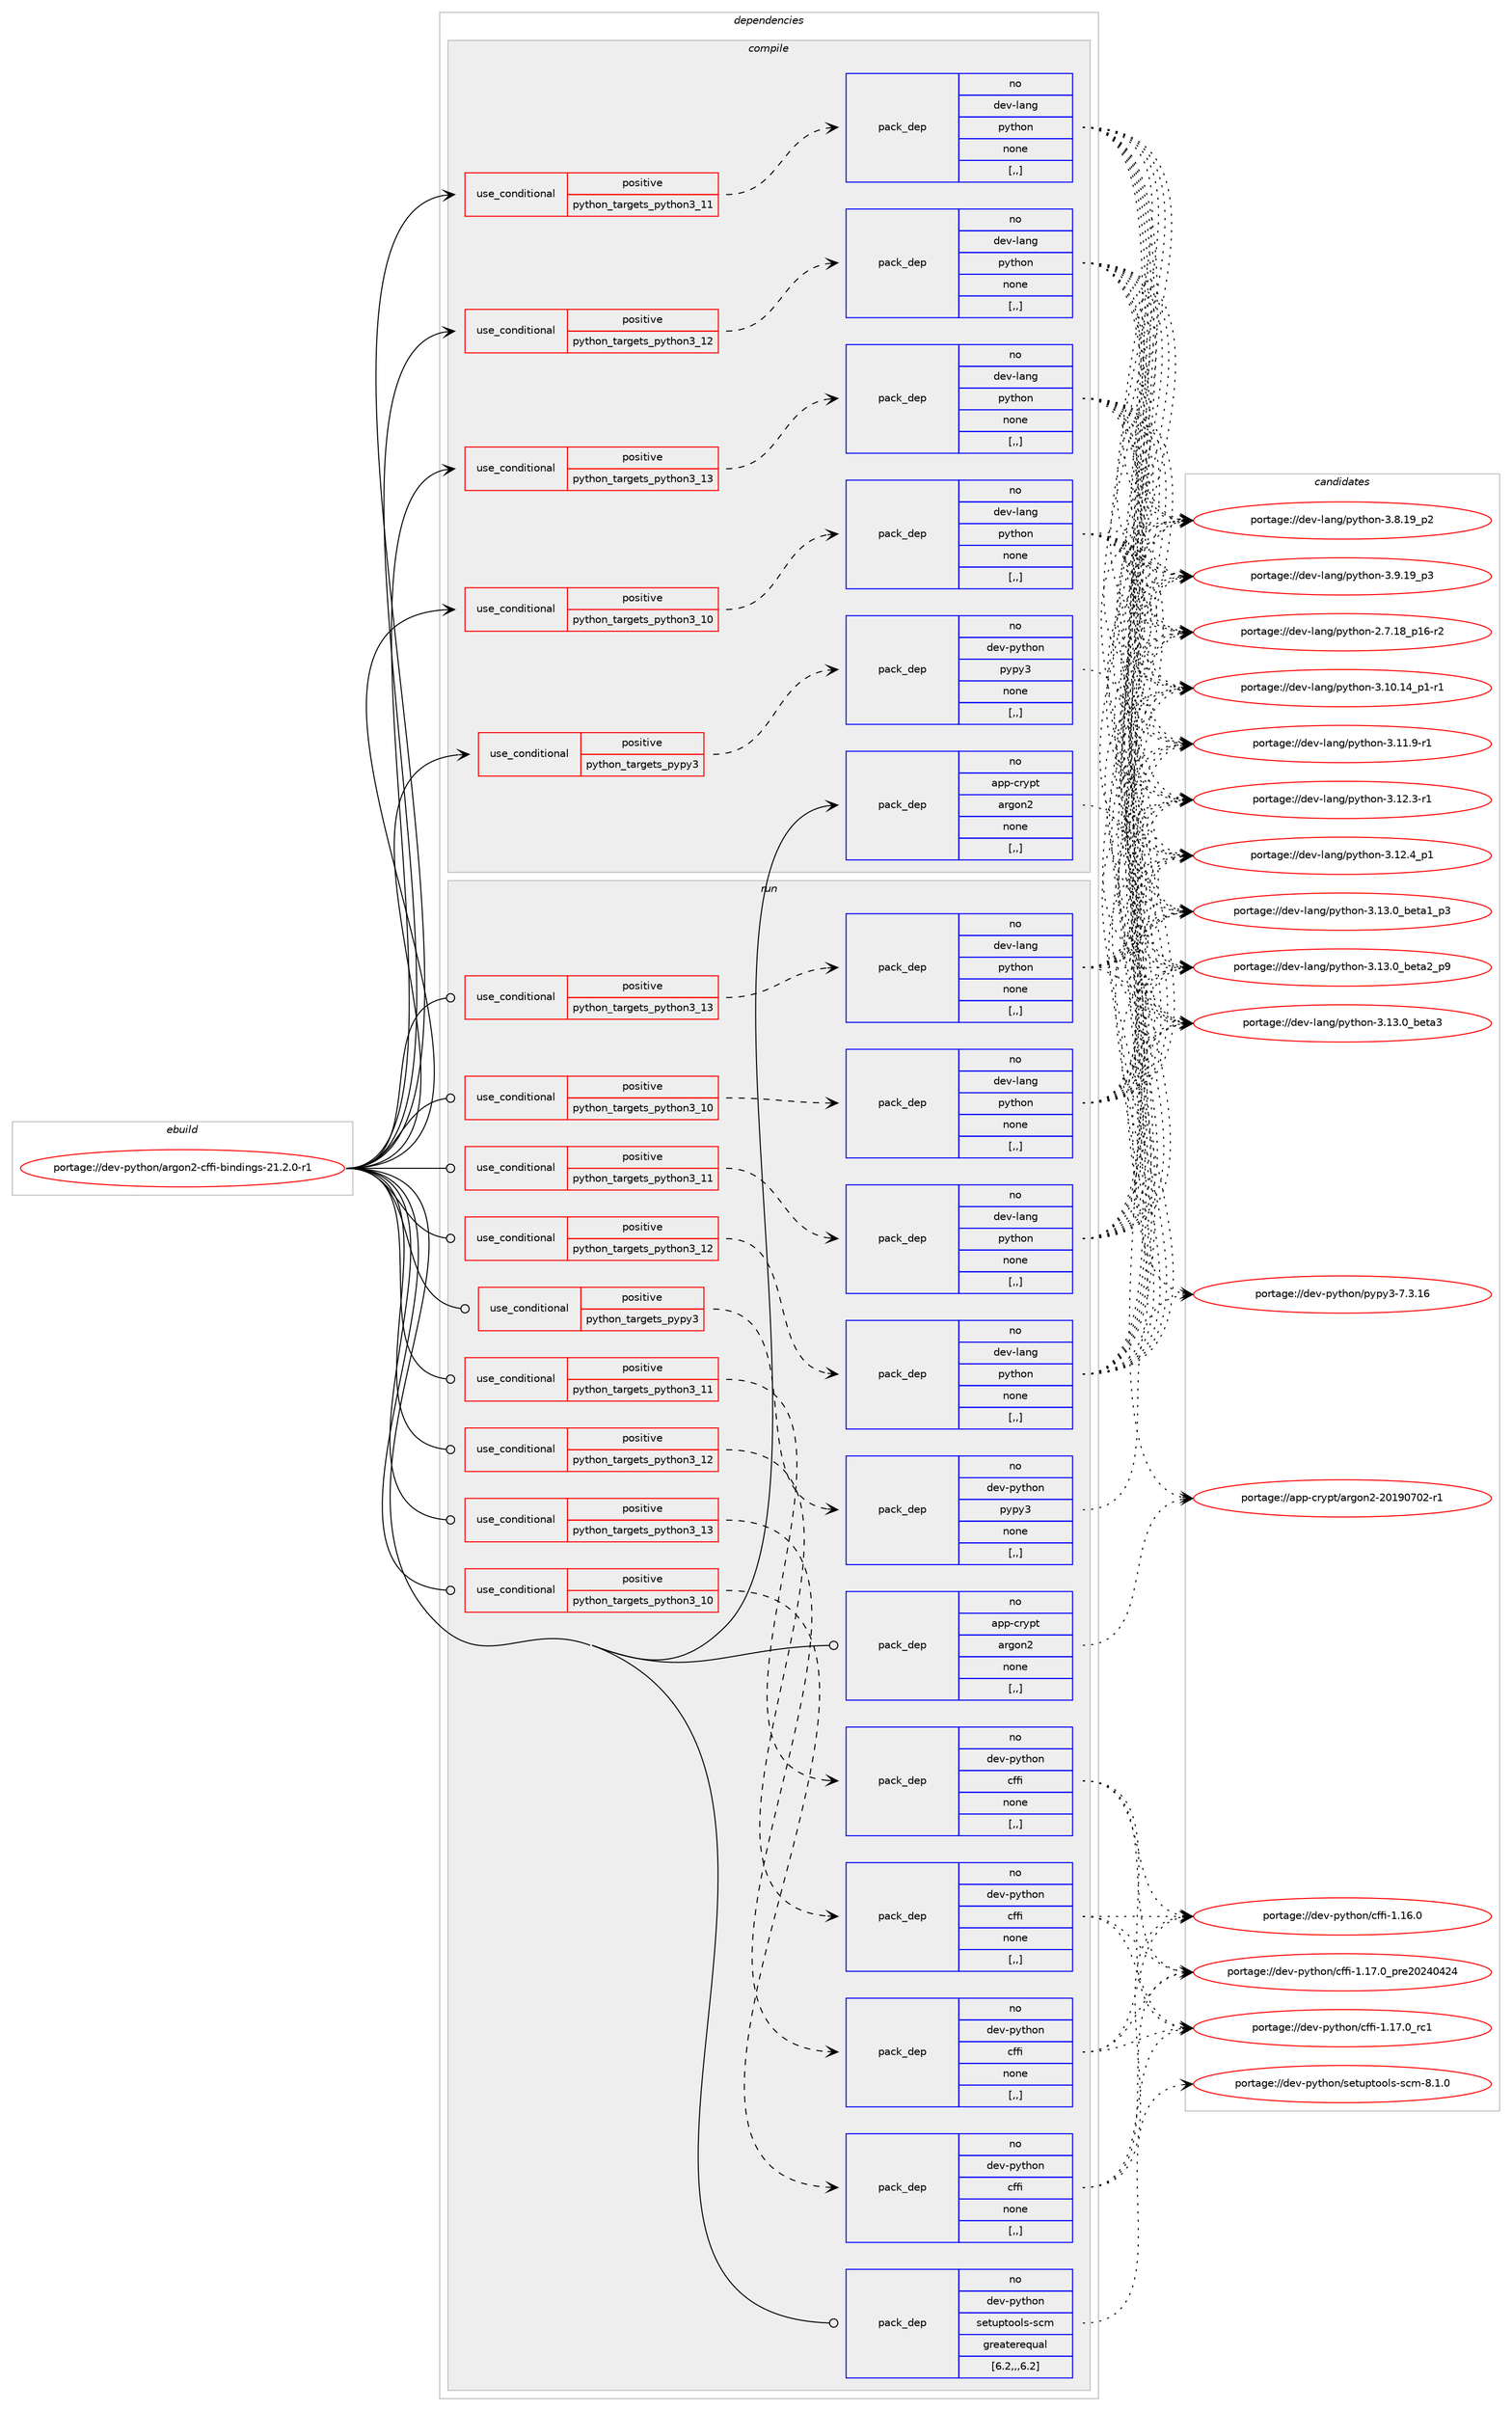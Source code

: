 digraph prolog {

# *************
# Graph options
# *************

newrank=true;
concentrate=true;
compound=true;
graph [rankdir=LR,fontname=Helvetica,fontsize=10,ranksep=1.5];#, ranksep=2.5, nodesep=0.2];
edge  [arrowhead=vee];
node  [fontname=Helvetica,fontsize=10];

# **********
# The ebuild
# **********

subgraph cluster_leftcol {
color=gray;
rank=same;
label=<<i>ebuild</i>>;
id [label="portage://dev-python/argon2-cffi-bindings-21.2.0-r1", color=red, width=4, href="../dev-python/argon2-cffi-bindings-21.2.0-r1.svg"];
}

# ****************
# The dependencies
# ****************

subgraph cluster_midcol {
color=gray;
label=<<i>dependencies</i>>;
subgraph cluster_compile {
fillcolor="#eeeeee";
style=filled;
label=<<i>compile</i>>;
subgraph cond30108 {
dependency138776 [label=<<TABLE BORDER="0" CELLBORDER="1" CELLSPACING="0" CELLPADDING="4"><TR><TD ROWSPAN="3" CELLPADDING="10">use_conditional</TD></TR><TR><TD>positive</TD></TR><TR><TD>python_targets_pypy3</TD></TR></TABLE>>, shape=none, color=red];
subgraph pack107459 {
dependency138777 [label=<<TABLE BORDER="0" CELLBORDER="1" CELLSPACING="0" CELLPADDING="4" WIDTH="220"><TR><TD ROWSPAN="6" CELLPADDING="30">pack_dep</TD></TR><TR><TD WIDTH="110">no</TD></TR><TR><TD>dev-python</TD></TR><TR><TD>pypy3</TD></TR><TR><TD>none</TD></TR><TR><TD>[,,]</TD></TR></TABLE>>, shape=none, color=blue];
}
dependency138776:e -> dependency138777:w [weight=20,style="dashed",arrowhead="vee"];
}
id:e -> dependency138776:w [weight=20,style="solid",arrowhead="vee"];
subgraph cond30109 {
dependency138778 [label=<<TABLE BORDER="0" CELLBORDER="1" CELLSPACING="0" CELLPADDING="4"><TR><TD ROWSPAN="3" CELLPADDING="10">use_conditional</TD></TR><TR><TD>positive</TD></TR><TR><TD>python_targets_python3_10</TD></TR></TABLE>>, shape=none, color=red];
subgraph pack107460 {
dependency138779 [label=<<TABLE BORDER="0" CELLBORDER="1" CELLSPACING="0" CELLPADDING="4" WIDTH="220"><TR><TD ROWSPAN="6" CELLPADDING="30">pack_dep</TD></TR><TR><TD WIDTH="110">no</TD></TR><TR><TD>dev-lang</TD></TR><TR><TD>python</TD></TR><TR><TD>none</TD></TR><TR><TD>[,,]</TD></TR></TABLE>>, shape=none, color=blue];
}
dependency138778:e -> dependency138779:w [weight=20,style="dashed",arrowhead="vee"];
}
id:e -> dependency138778:w [weight=20,style="solid",arrowhead="vee"];
subgraph cond30110 {
dependency138780 [label=<<TABLE BORDER="0" CELLBORDER="1" CELLSPACING="0" CELLPADDING="4"><TR><TD ROWSPAN="3" CELLPADDING="10">use_conditional</TD></TR><TR><TD>positive</TD></TR><TR><TD>python_targets_python3_11</TD></TR></TABLE>>, shape=none, color=red];
subgraph pack107461 {
dependency138781 [label=<<TABLE BORDER="0" CELLBORDER="1" CELLSPACING="0" CELLPADDING="4" WIDTH="220"><TR><TD ROWSPAN="6" CELLPADDING="30">pack_dep</TD></TR><TR><TD WIDTH="110">no</TD></TR><TR><TD>dev-lang</TD></TR><TR><TD>python</TD></TR><TR><TD>none</TD></TR><TR><TD>[,,]</TD></TR></TABLE>>, shape=none, color=blue];
}
dependency138780:e -> dependency138781:w [weight=20,style="dashed",arrowhead="vee"];
}
id:e -> dependency138780:w [weight=20,style="solid",arrowhead="vee"];
subgraph cond30111 {
dependency138782 [label=<<TABLE BORDER="0" CELLBORDER="1" CELLSPACING="0" CELLPADDING="4"><TR><TD ROWSPAN="3" CELLPADDING="10">use_conditional</TD></TR><TR><TD>positive</TD></TR><TR><TD>python_targets_python3_12</TD></TR></TABLE>>, shape=none, color=red];
subgraph pack107462 {
dependency138783 [label=<<TABLE BORDER="0" CELLBORDER="1" CELLSPACING="0" CELLPADDING="4" WIDTH="220"><TR><TD ROWSPAN="6" CELLPADDING="30">pack_dep</TD></TR><TR><TD WIDTH="110">no</TD></TR><TR><TD>dev-lang</TD></TR><TR><TD>python</TD></TR><TR><TD>none</TD></TR><TR><TD>[,,]</TD></TR></TABLE>>, shape=none, color=blue];
}
dependency138782:e -> dependency138783:w [weight=20,style="dashed",arrowhead="vee"];
}
id:e -> dependency138782:w [weight=20,style="solid",arrowhead="vee"];
subgraph cond30112 {
dependency138784 [label=<<TABLE BORDER="0" CELLBORDER="1" CELLSPACING="0" CELLPADDING="4"><TR><TD ROWSPAN="3" CELLPADDING="10">use_conditional</TD></TR><TR><TD>positive</TD></TR><TR><TD>python_targets_python3_13</TD></TR></TABLE>>, shape=none, color=red];
subgraph pack107463 {
dependency138785 [label=<<TABLE BORDER="0" CELLBORDER="1" CELLSPACING="0" CELLPADDING="4" WIDTH="220"><TR><TD ROWSPAN="6" CELLPADDING="30">pack_dep</TD></TR><TR><TD WIDTH="110">no</TD></TR><TR><TD>dev-lang</TD></TR><TR><TD>python</TD></TR><TR><TD>none</TD></TR><TR><TD>[,,]</TD></TR></TABLE>>, shape=none, color=blue];
}
dependency138784:e -> dependency138785:w [weight=20,style="dashed",arrowhead="vee"];
}
id:e -> dependency138784:w [weight=20,style="solid",arrowhead="vee"];
subgraph pack107464 {
dependency138786 [label=<<TABLE BORDER="0" CELLBORDER="1" CELLSPACING="0" CELLPADDING="4" WIDTH="220"><TR><TD ROWSPAN="6" CELLPADDING="30">pack_dep</TD></TR><TR><TD WIDTH="110">no</TD></TR><TR><TD>app-crypt</TD></TR><TR><TD>argon2</TD></TR><TR><TD>none</TD></TR><TR><TD>[,,]</TD></TR></TABLE>>, shape=none, color=blue];
}
id:e -> dependency138786:w [weight=20,style="solid",arrowhead="vee"];
}
subgraph cluster_compileandrun {
fillcolor="#eeeeee";
style=filled;
label=<<i>compile and run</i>>;
}
subgraph cluster_run {
fillcolor="#eeeeee";
style=filled;
label=<<i>run</i>>;
subgraph cond30113 {
dependency138787 [label=<<TABLE BORDER="0" CELLBORDER="1" CELLSPACING="0" CELLPADDING="4"><TR><TD ROWSPAN="3" CELLPADDING="10">use_conditional</TD></TR><TR><TD>positive</TD></TR><TR><TD>python_targets_pypy3</TD></TR></TABLE>>, shape=none, color=red];
subgraph pack107465 {
dependency138788 [label=<<TABLE BORDER="0" CELLBORDER="1" CELLSPACING="0" CELLPADDING="4" WIDTH="220"><TR><TD ROWSPAN="6" CELLPADDING="30">pack_dep</TD></TR><TR><TD WIDTH="110">no</TD></TR><TR><TD>dev-python</TD></TR><TR><TD>pypy3</TD></TR><TR><TD>none</TD></TR><TR><TD>[,,]</TD></TR></TABLE>>, shape=none, color=blue];
}
dependency138787:e -> dependency138788:w [weight=20,style="dashed",arrowhead="vee"];
}
id:e -> dependency138787:w [weight=20,style="solid",arrowhead="odot"];
subgraph cond30114 {
dependency138789 [label=<<TABLE BORDER="0" CELLBORDER="1" CELLSPACING="0" CELLPADDING="4"><TR><TD ROWSPAN="3" CELLPADDING="10">use_conditional</TD></TR><TR><TD>positive</TD></TR><TR><TD>python_targets_python3_10</TD></TR></TABLE>>, shape=none, color=red];
subgraph pack107466 {
dependency138790 [label=<<TABLE BORDER="0" CELLBORDER="1" CELLSPACING="0" CELLPADDING="4" WIDTH="220"><TR><TD ROWSPAN="6" CELLPADDING="30">pack_dep</TD></TR><TR><TD WIDTH="110">no</TD></TR><TR><TD>dev-lang</TD></TR><TR><TD>python</TD></TR><TR><TD>none</TD></TR><TR><TD>[,,]</TD></TR></TABLE>>, shape=none, color=blue];
}
dependency138789:e -> dependency138790:w [weight=20,style="dashed",arrowhead="vee"];
}
id:e -> dependency138789:w [weight=20,style="solid",arrowhead="odot"];
subgraph cond30115 {
dependency138791 [label=<<TABLE BORDER="0" CELLBORDER="1" CELLSPACING="0" CELLPADDING="4"><TR><TD ROWSPAN="3" CELLPADDING="10">use_conditional</TD></TR><TR><TD>positive</TD></TR><TR><TD>python_targets_python3_10</TD></TR></TABLE>>, shape=none, color=red];
subgraph pack107467 {
dependency138792 [label=<<TABLE BORDER="0" CELLBORDER="1" CELLSPACING="0" CELLPADDING="4" WIDTH="220"><TR><TD ROWSPAN="6" CELLPADDING="30">pack_dep</TD></TR><TR><TD WIDTH="110">no</TD></TR><TR><TD>dev-python</TD></TR><TR><TD>cffi</TD></TR><TR><TD>none</TD></TR><TR><TD>[,,]</TD></TR></TABLE>>, shape=none, color=blue];
}
dependency138791:e -> dependency138792:w [weight=20,style="dashed",arrowhead="vee"];
}
id:e -> dependency138791:w [weight=20,style="solid",arrowhead="odot"];
subgraph cond30116 {
dependency138793 [label=<<TABLE BORDER="0" CELLBORDER="1" CELLSPACING="0" CELLPADDING="4"><TR><TD ROWSPAN="3" CELLPADDING="10">use_conditional</TD></TR><TR><TD>positive</TD></TR><TR><TD>python_targets_python3_11</TD></TR></TABLE>>, shape=none, color=red];
subgraph pack107468 {
dependency138794 [label=<<TABLE BORDER="0" CELLBORDER="1" CELLSPACING="0" CELLPADDING="4" WIDTH="220"><TR><TD ROWSPAN="6" CELLPADDING="30">pack_dep</TD></TR><TR><TD WIDTH="110">no</TD></TR><TR><TD>dev-lang</TD></TR><TR><TD>python</TD></TR><TR><TD>none</TD></TR><TR><TD>[,,]</TD></TR></TABLE>>, shape=none, color=blue];
}
dependency138793:e -> dependency138794:w [weight=20,style="dashed",arrowhead="vee"];
}
id:e -> dependency138793:w [weight=20,style="solid",arrowhead="odot"];
subgraph cond30117 {
dependency138795 [label=<<TABLE BORDER="0" CELLBORDER="1" CELLSPACING="0" CELLPADDING="4"><TR><TD ROWSPAN="3" CELLPADDING="10">use_conditional</TD></TR><TR><TD>positive</TD></TR><TR><TD>python_targets_python3_11</TD></TR></TABLE>>, shape=none, color=red];
subgraph pack107469 {
dependency138796 [label=<<TABLE BORDER="0" CELLBORDER="1" CELLSPACING="0" CELLPADDING="4" WIDTH="220"><TR><TD ROWSPAN="6" CELLPADDING="30">pack_dep</TD></TR><TR><TD WIDTH="110">no</TD></TR><TR><TD>dev-python</TD></TR><TR><TD>cffi</TD></TR><TR><TD>none</TD></TR><TR><TD>[,,]</TD></TR></TABLE>>, shape=none, color=blue];
}
dependency138795:e -> dependency138796:w [weight=20,style="dashed",arrowhead="vee"];
}
id:e -> dependency138795:w [weight=20,style="solid",arrowhead="odot"];
subgraph cond30118 {
dependency138797 [label=<<TABLE BORDER="0" CELLBORDER="1" CELLSPACING="0" CELLPADDING="4"><TR><TD ROWSPAN="3" CELLPADDING="10">use_conditional</TD></TR><TR><TD>positive</TD></TR><TR><TD>python_targets_python3_12</TD></TR></TABLE>>, shape=none, color=red];
subgraph pack107470 {
dependency138798 [label=<<TABLE BORDER="0" CELLBORDER="1" CELLSPACING="0" CELLPADDING="4" WIDTH="220"><TR><TD ROWSPAN="6" CELLPADDING="30">pack_dep</TD></TR><TR><TD WIDTH="110">no</TD></TR><TR><TD>dev-lang</TD></TR><TR><TD>python</TD></TR><TR><TD>none</TD></TR><TR><TD>[,,]</TD></TR></TABLE>>, shape=none, color=blue];
}
dependency138797:e -> dependency138798:w [weight=20,style="dashed",arrowhead="vee"];
}
id:e -> dependency138797:w [weight=20,style="solid",arrowhead="odot"];
subgraph cond30119 {
dependency138799 [label=<<TABLE BORDER="0" CELLBORDER="1" CELLSPACING="0" CELLPADDING="4"><TR><TD ROWSPAN="3" CELLPADDING="10">use_conditional</TD></TR><TR><TD>positive</TD></TR><TR><TD>python_targets_python3_12</TD></TR></TABLE>>, shape=none, color=red];
subgraph pack107471 {
dependency138800 [label=<<TABLE BORDER="0" CELLBORDER="1" CELLSPACING="0" CELLPADDING="4" WIDTH="220"><TR><TD ROWSPAN="6" CELLPADDING="30">pack_dep</TD></TR><TR><TD WIDTH="110">no</TD></TR><TR><TD>dev-python</TD></TR><TR><TD>cffi</TD></TR><TR><TD>none</TD></TR><TR><TD>[,,]</TD></TR></TABLE>>, shape=none, color=blue];
}
dependency138799:e -> dependency138800:w [weight=20,style="dashed",arrowhead="vee"];
}
id:e -> dependency138799:w [weight=20,style="solid",arrowhead="odot"];
subgraph cond30120 {
dependency138801 [label=<<TABLE BORDER="0" CELLBORDER="1" CELLSPACING="0" CELLPADDING="4"><TR><TD ROWSPAN="3" CELLPADDING="10">use_conditional</TD></TR><TR><TD>positive</TD></TR><TR><TD>python_targets_python3_13</TD></TR></TABLE>>, shape=none, color=red];
subgraph pack107472 {
dependency138802 [label=<<TABLE BORDER="0" CELLBORDER="1" CELLSPACING="0" CELLPADDING="4" WIDTH="220"><TR><TD ROWSPAN="6" CELLPADDING="30">pack_dep</TD></TR><TR><TD WIDTH="110">no</TD></TR><TR><TD>dev-lang</TD></TR><TR><TD>python</TD></TR><TR><TD>none</TD></TR><TR><TD>[,,]</TD></TR></TABLE>>, shape=none, color=blue];
}
dependency138801:e -> dependency138802:w [weight=20,style="dashed",arrowhead="vee"];
}
id:e -> dependency138801:w [weight=20,style="solid",arrowhead="odot"];
subgraph cond30121 {
dependency138803 [label=<<TABLE BORDER="0" CELLBORDER="1" CELLSPACING="0" CELLPADDING="4"><TR><TD ROWSPAN="3" CELLPADDING="10">use_conditional</TD></TR><TR><TD>positive</TD></TR><TR><TD>python_targets_python3_13</TD></TR></TABLE>>, shape=none, color=red];
subgraph pack107473 {
dependency138804 [label=<<TABLE BORDER="0" CELLBORDER="1" CELLSPACING="0" CELLPADDING="4" WIDTH="220"><TR><TD ROWSPAN="6" CELLPADDING="30">pack_dep</TD></TR><TR><TD WIDTH="110">no</TD></TR><TR><TD>dev-python</TD></TR><TR><TD>cffi</TD></TR><TR><TD>none</TD></TR><TR><TD>[,,]</TD></TR></TABLE>>, shape=none, color=blue];
}
dependency138803:e -> dependency138804:w [weight=20,style="dashed",arrowhead="vee"];
}
id:e -> dependency138803:w [weight=20,style="solid",arrowhead="odot"];
subgraph pack107474 {
dependency138805 [label=<<TABLE BORDER="0" CELLBORDER="1" CELLSPACING="0" CELLPADDING="4" WIDTH="220"><TR><TD ROWSPAN="6" CELLPADDING="30">pack_dep</TD></TR><TR><TD WIDTH="110">no</TD></TR><TR><TD>app-crypt</TD></TR><TR><TD>argon2</TD></TR><TR><TD>none</TD></TR><TR><TD>[,,]</TD></TR></TABLE>>, shape=none, color=blue];
}
id:e -> dependency138805:w [weight=20,style="solid",arrowhead="odot"];
subgraph pack107475 {
dependency138806 [label=<<TABLE BORDER="0" CELLBORDER="1" CELLSPACING="0" CELLPADDING="4" WIDTH="220"><TR><TD ROWSPAN="6" CELLPADDING="30">pack_dep</TD></TR><TR><TD WIDTH="110">no</TD></TR><TR><TD>dev-python</TD></TR><TR><TD>setuptools-scm</TD></TR><TR><TD>greaterequal</TD></TR><TR><TD>[6.2,,,6.2]</TD></TR></TABLE>>, shape=none, color=blue];
}
id:e -> dependency138806:w [weight=20,style="solid",arrowhead="odot"];
}
}

# **************
# The candidates
# **************

subgraph cluster_choices {
rank=same;
color=gray;
label=<<i>candidates</i>>;

subgraph choice107459 {
color=black;
nodesep=1;
choice10010111845112121116104111110471121211121215145554651464954 [label="portage://dev-python/pypy3-7.3.16", color=red, width=4,href="../dev-python/pypy3-7.3.16.svg"];
dependency138777:e -> choice10010111845112121116104111110471121211121215145554651464954:w [style=dotted,weight="100"];
}
subgraph choice107460 {
color=black;
nodesep=1;
choice100101118451089711010347112121116104111110455046554649569511249544511450 [label="portage://dev-lang/python-2.7.18_p16-r2", color=red, width=4,href="../dev-lang/python-2.7.18_p16-r2.svg"];
choice100101118451089711010347112121116104111110455146494846495295112494511449 [label="portage://dev-lang/python-3.10.14_p1-r1", color=red, width=4,href="../dev-lang/python-3.10.14_p1-r1.svg"];
choice100101118451089711010347112121116104111110455146494946574511449 [label="portage://dev-lang/python-3.11.9-r1", color=red, width=4,href="../dev-lang/python-3.11.9-r1.svg"];
choice100101118451089711010347112121116104111110455146495046514511449 [label="portage://dev-lang/python-3.12.3-r1", color=red, width=4,href="../dev-lang/python-3.12.3-r1.svg"];
choice100101118451089711010347112121116104111110455146495046529511249 [label="portage://dev-lang/python-3.12.4_p1", color=red, width=4,href="../dev-lang/python-3.12.4_p1.svg"];
choice10010111845108971101034711212111610411111045514649514648959810111697499511251 [label="portage://dev-lang/python-3.13.0_beta1_p3", color=red, width=4,href="../dev-lang/python-3.13.0_beta1_p3.svg"];
choice10010111845108971101034711212111610411111045514649514648959810111697509511257 [label="portage://dev-lang/python-3.13.0_beta2_p9", color=red, width=4,href="../dev-lang/python-3.13.0_beta2_p9.svg"];
choice1001011184510897110103471121211161041111104551464951464895981011169751 [label="portage://dev-lang/python-3.13.0_beta3", color=red, width=4,href="../dev-lang/python-3.13.0_beta3.svg"];
choice100101118451089711010347112121116104111110455146564649579511250 [label="portage://dev-lang/python-3.8.19_p2", color=red, width=4,href="../dev-lang/python-3.8.19_p2.svg"];
choice100101118451089711010347112121116104111110455146574649579511251 [label="portage://dev-lang/python-3.9.19_p3", color=red, width=4,href="../dev-lang/python-3.9.19_p3.svg"];
dependency138779:e -> choice100101118451089711010347112121116104111110455046554649569511249544511450:w [style=dotted,weight="100"];
dependency138779:e -> choice100101118451089711010347112121116104111110455146494846495295112494511449:w [style=dotted,weight="100"];
dependency138779:e -> choice100101118451089711010347112121116104111110455146494946574511449:w [style=dotted,weight="100"];
dependency138779:e -> choice100101118451089711010347112121116104111110455146495046514511449:w [style=dotted,weight="100"];
dependency138779:e -> choice100101118451089711010347112121116104111110455146495046529511249:w [style=dotted,weight="100"];
dependency138779:e -> choice10010111845108971101034711212111610411111045514649514648959810111697499511251:w [style=dotted,weight="100"];
dependency138779:e -> choice10010111845108971101034711212111610411111045514649514648959810111697509511257:w [style=dotted,weight="100"];
dependency138779:e -> choice1001011184510897110103471121211161041111104551464951464895981011169751:w [style=dotted,weight="100"];
dependency138779:e -> choice100101118451089711010347112121116104111110455146564649579511250:w [style=dotted,weight="100"];
dependency138779:e -> choice100101118451089711010347112121116104111110455146574649579511251:w [style=dotted,weight="100"];
}
subgraph choice107461 {
color=black;
nodesep=1;
choice100101118451089711010347112121116104111110455046554649569511249544511450 [label="portage://dev-lang/python-2.7.18_p16-r2", color=red, width=4,href="../dev-lang/python-2.7.18_p16-r2.svg"];
choice100101118451089711010347112121116104111110455146494846495295112494511449 [label="portage://dev-lang/python-3.10.14_p1-r1", color=red, width=4,href="../dev-lang/python-3.10.14_p1-r1.svg"];
choice100101118451089711010347112121116104111110455146494946574511449 [label="portage://dev-lang/python-3.11.9-r1", color=red, width=4,href="../dev-lang/python-3.11.9-r1.svg"];
choice100101118451089711010347112121116104111110455146495046514511449 [label="portage://dev-lang/python-3.12.3-r1", color=red, width=4,href="../dev-lang/python-3.12.3-r1.svg"];
choice100101118451089711010347112121116104111110455146495046529511249 [label="portage://dev-lang/python-3.12.4_p1", color=red, width=4,href="../dev-lang/python-3.12.4_p1.svg"];
choice10010111845108971101034711212111610411111045514649514648959810111697499511251 [label="portage://dev-lang/python-3.13.0_beta1_p3", color=red, width=4,href="../dev-lang/python-3.13.0_beta1_p3.svg"];
choice10010111845108971101034711212111610411111045514649514648959810111697509511257 [label="portage://dev-lang/python-3.13.0_beta2_p9", color=red, width=4,href="../dev-lang/python-3.13.0_beta2_p9.svg"];
choice1001011184510897110103471121211161041111104551464951464895981011169751 [label="portage://dev-lang/python-3.13.0_beta3", color=red, width=4,href="../dev-lang/python-3.13.0_beta3.svg"];
choice100101118451089711010347112121116104111110455146564649579511250 [label="portage://dev-lang/python-3.8.19_p2", color=red, width=4,href="../dev-lang/python-3.8.19_p2.svg"];
choice100101118451089711010347112121116104111110455146574649579511251 [label="portage://dev-lang/python-3.9.19_p3", color=red, width=4,href="../dev-lang/python-3.9.19_p3.svg"];
dependency138781:e -> choice100101118451089711010347112121116104111110455046554649569511249544511450:w [style=dotted,weight="100"];
dependency138781:e -> choice100101118451089711010347112121116104111110455146494846495295112494511449:w [style=dotted,weight="100"];
dependency138781:e -> choice100101118451089711010347112121116104111110455146494946574511449:w [style=dotted,weight="100"];
dependency138781:e -> choice100101118451089711010347112121116104111110455146495046514511449:w [style=dotted,weight="100"];
dependency138781:e -> choice100101118451089711010347112121116104111110455146495046529511249:w [style=dotted,weight="100"];
dependency138781:e -> choice10010111845108971101034711212111610411111045514649514648959810111697499511251:w [style=dotted,weight="100"];
dependency138781:e -> choice10010111845108971101034711212111610411111045514649514648959810111697509511257:w [style=dotted,weight="100"];
dependency138781:e -> choice1001011184510897110103471121211161041111104551464951464895981011169751:w [style=dotted,weight="100"];
dependency138781:e -> choice100101118451089711010347112121116104111110455146564649579511250:w [style=dotted,weight="100"];
dependency138781:e -> choice100101118451089711010347112121116104111110455146574649579511251:w [style=dotted,weight="100"];
}
subgraph choice107462 {
color=black;
nodesep=1;
choice100101118451089711010347112121116104111110455046554649569511249544511450 [label="portage://dev-lang/python-2.7.18_p16-r2", color=red, width=4,href="../dev-lang/python-2.7.18_p16-r2.svg"];
choice100101118451089711010347112121116104111110455146494846495295112494511449 [label="portage://dev-lang/python-3.10.14_p1-r1", color=red, width=4,href="../dev-lang/python-3.10.14_p1-r1.svg"];
choice100101118451089711010347112121116104111110455146494946574511449 [label="portage://dev-lang/python-3.11.9-r1", color=red, width=4,href="../dev-lang/python-3.11.9-r1.svg"];
choice100101118451089711010347112121116104111110455146495046514511449 [label="portage://dev-lang/python-3.12.3-r1", color=red, width=4,href="../dev-lang/python-3.12.3-r1.svg"];
choice100101118451089711010347112121116104111110455146495046529511249 [label="portage://dev-lang/python-3.12.4_p1", color=red, width=4,href="../dev-lang/python-3.12.4_p1.svg"];
choice10010111845108971101034711212111610411111045514649514648959810111697499511251 [label="portage://dev-lang/python-3.13.0_beta1_p3", color=red, width=4,href="../dev-lang/python-3.13.0_beta1_p3.svg"];
choice10010111845108971101034711212111610411111045514649514648959810111697509511257 [label="portage://dev-lang/python-3.13.0_beta2_p9", color=red, width=4,href="../dev-lang/python-3.13.0_beta2_p9.svg"];
choice1001011184510897110103471121211161041111104551464951464895981011169751 [label="portage://dev-lang/python-3.13.0_beta3", color=red, width=4,href="../dev-lang/python-3.13.0_beta3.svg"];
choice100101118451089711010347112121116104111110455146564649579511250 [label="portage://dev-lang/python-3.8.19_p2", color=red, width=4,href="../dev-lang/python-3.8.19_p2.svg"];
choice100101118451089711010347112121116104111110455146574649579511251 [label="portage://dev-lang/python-3.9.19_p3", color=red, width=4,href="../dev-lang/python-3.9.19_p3.svg"];
dependency138783:e -> choice100101118451089711010347112121116104111110455046554649569511249544511450:w [style=dotted,weight="100"];
dependency138783:e -> choice100101118451089711010347112121116104111110455146494846495295112494511449:w [style=dotted,weight="100"];
dependency138783:e -> choice100101118451089711010347112121116104111110455146494946574511449:w [style=dotted,weight="100"];
dependency138783:e -> choice100101118451089711010347112121116104111110455146495046514511449:w [style=dotted,weight="100"];
dependency138783:e -> choice100101118451089711010347112121116104111110455146495046529511249:w [style=dotted,weight="100"];
dependency138783:e -> choice10010111845108971101034711212111610411111045514649514648959810111697499511251:w [style=dotted,weight="100"];
dependency138783:e -> choice10010111845108971101034711212111610411111045514649514648959810111697509511257:w [style=dotted,weight="100"];
dependency138783:e -> choice1001011184510897110103471121211161041111104551464951464895981011169751:w [style=dotted,weight="100"];
dependency138783:e -> choice100101118451089711010347112121116104111110455146564649579511250:w [style=dotted,weight="100"];
dependency138783:e -> choice100101118451089711010347112121116104111110455146574649579511251:w [style=dotted,weight="100"];
}
subgraph choice107463 {
color=black;
nodesep=1;
choice100101118451089711010347112121116104111110455046554649569511249544511450 [label="portage://dev-lang/python-2.7.18_p16-r2", color=red, width=4,href="../dev-lang/python-2.7.18_p16-r2.svg"];
choice100101118451089711010347112121116104111110455146494846495295112494511449 [label="portage://dev-lang/python-3.10.14_p1-r1", color=red, width=4,href="../dev-lang/python-3.10.14_p1-r1.svg"];
choice100101118451089711010347112121116104111110455146494946574511449 [label="portage://dev-lang/python-3.11.9-r1", color=red, width=4,href="../dev-lang/python-3.11.9-r1.svg"];
choice100101118451089711010347112121116104111110455146495046514511449 [label="portage://dev-lang/python-3.12.3-r1", color=red, width=4,href="../dev-lang/python-3.12.3-r1.svg"];
choice100101118451089711010347112121116104111110455146495046529511249 [label="portage://dev-lang/python-3.12.4_p1", color=red, width=4,href="../dev-lang/python-3.12.4_p1.svg"];
choice10010111845108971101034711212111610411111045514649514648959810111697499511251 [label="portage://dev-lang/python-3.13.0_beta1_p3", color=red, width=4,href="../dev-lang/python-3.13.0_beta1_p3.svg"];
choice10010111845108971101034711212111610411111045514649514648959810111697509511257 [label="portage://dev-lang/python-3.13.0_beta2_p9", color=red, width=4,href="../dev-lang/python-3.13.0_beta2_p9.svg"];
choice1001011184510897110103471121211161041111104551464951464895981011169751 [label="portage://dev-lang/python-3.13.0_beta3", color=red, width=4,href="../dev-lang/python-3.13.0_beta3.svg"];
choice100101118451089711010347112121116104111110455146564649579511250 [label="portage://dev-lang/python-3.8.19_p2", color=red, width=4,href="../dev-lang/python-3.8.19_p2.svg"];
choice100101118451089711010347112121116104111110455146574649579511251 [label="portage://dev-lang/python-3.9.19_p3", color=red, width=4,href="../dev-lang/python-3.9.19_p3.svg"];
dependency138785:e -> choice100101118451089711010347112121116104111110455046554649569511249544511450:w [style=dotted,weight="100"];
dependency138785:e -> choice100101118451089711010347112121116104111110455146494846495295112494511449:w [style=dotted,weight="100"];
dependency138785:e -> choice100101118451089711010347112121116104111110455146494946574511449:w [style=dotted,weight="100"];
dependency138785:e -> choice100101118451089711010347112121116104111110455146495046514511449:w [style=dotted,weight="100"];
dependency138785:e -> choice100101118451089711010347112121116104111110455146495046529511249:w [style=dotted,weight="100"];
dependency138785:e -> choice10010111845108971101034711212111610411111045514649514648959810111697499511251:w [style=dotted,weight="100"];
dependency138785:e -> choice10010111845108971101034711212111610411111045514649514648959810111697509511257:w [style=dotted,weight="100"];
dependency138785:e -> choice1001011184510897110103471121211161041111104551464951464895981011169751:w [style=dotted,weight="100"];
dependency138785:e -> choice100101118451089711010347112121116104111110455146564649579511250:w [style=dotted,weight="100"];
dependency138785:e -> choice100101118451089711010347112121116104111110455146574649579511251:w [style=dotted,weight="100"];
}
subgraph choice107464 {
color=black;
nodesep=1;
choice9711211245991141211121164797114103111110504550484957485548504511449 [label="portage://app-crypt/argon2-20190702-r1", color=red, width=4,href="../app-crypt/argon2-20190702-r1.svg"];
dependency138786:e -> choice9711211245991141211121164797114103111110504550484957485548504511449:w [style=dotted,weight="100"];
}
subgraph choice107465 {
color=black;
nodesep=1;
choice10010111845112121116104111110471121211121215145554651464954 [label="portage://dev-python/pypy3-7.3.16", color=red, width=4,href="../dev-python/pypy3-7.3.16.svg"];
dependency138788:e -> choice10010111845112121116104111110471121211121215145554651464954:w [style=dotted,weight="100"];
}
subgraph choice107466 {
color=black;
nodesep=1;
choice100101118451089711010347112121116104111110455046554649569511249544511450 [label="portage://dev-lang/python-2.7.18_p16-r2", color=red, width=4,href="../dev-lang/python-2.7.18_p16-r2.svg"];
choice100101118451089711010347112121116104111110455146494846495295112494511449 [label="portage://dev-lang/python-3.10.14_p1-r1", color=red, width=4,href="../dev-lang/python-3.10.14_p1-r1.svg"];
choice100101118451089711010347112121116104111110455146494946574511449 [label="portage://dev-lang/python-3.11.9-r1", color=red, width=4,href="../dev-lang/python-3.11.9-r1.svg"];
choice100101118451089711010347112121116104111110455146495046514511449 [label="portage://dev-lang/python-3.12.3-r1", color=red, width=4,href="../dev-lang/python-3.12.3-r1.svg"];
choice100101118451089711010347112121116104111110455146495046529511249 [label="portage://dev-lang/python-3.12.4_p1", color=red, width=4,href="../dev-lang/python-3.12.4_p1.svg"];
choice10010111845108971101034711212111610411111045514649514648959810111697499511251 [label="portage://dev-lang/python-3.13.0_beta1_p3", color=red, width=4,href="../dev-lang/python-3.13.0_beta1_p3.svg"];
choice10010111845108971101034711212111610411111045514649514648959810111697509511257 [label="portage://dev-lang/python-3.13.0_beta2_p9", color=red, width=4,href="../dev-lang/python-3.13.0_beta2_p9.svg"];
choice1001011184510897110103471121211161041111104551464951464895981011169751 [label="portage://dev-lang/python-3.13.0_beta3", color=red, width=4,href="../dev-lang/python-3.13.0_beta3.svg"];
choice100101118451089711010347112121116104111110455146564649579511250 [label="portage://dev-lang/python-3.8.19_p2", color=red, width=4,href="../dev-lang/python-3.8.19_p2.svg"];
choice100101118451089711010347112121116104111110455146574649579511251 [label="portage://dev-lang/python-3.9.19_p3", color=red, width=4,href="../dev-lang/python-3.9.19_p3.svg"];
dependency138790:e -> choice100101118451089711010347112121116104111110455046554649569511249544511450:w [style=dotted,weight="100"];
dependency138790:e -> choice100101118451089711010347112121116104111110455146494846495295112494511449:w [style=dotted,weight="100"];
dependency138790:e -> choice100101118451089711010347112121116104111110455146494946574511449:w [style=dotted,weight="100"];
dependency138790:e -> choice100101118451089711010347112121116104111110455146495046514511449:w [style=dotted,weight="100"];
dependency138790:e -> choice100101118451089711010347112121116104111110455146495046529511249:w [style=dotted,weight="100"];
dependency138790:e -> choice10010111845108971101034711212111610411111045514649514648959810111697499511251:w [style=dotted,weight="100"];
dependency138790:e -> choice10010111845108971101034711212111610411111045514649514648959810111697509511257:w [style=dotted,weight="100"];
dependency138790:e -> choice1001011184510897110103471121211161041111104551464951464895981011169751:w [style=dotted,weight="100"];
dependency138790:e -> choice100101118451089711010347112121116104111110455146564649579511250:w [style=dotted,weight="100"];
dependency138790:e -> choice100101118451089711010347112121116104111110455146574649579511251:w [style=dotted,weight="100"];
}
subgraph choice107467 {
color=black;
nodesep=1;
choice10010111845112121116104111110479910210210545494649544648 [label="portage://dev-python/cffi-1.16.0", color=red, width=4,href="../dev-python/cffi-1.16.0.svg"];
choice10010111845112121116104111110479910210210545494649554648951121141015048505248525052 [label="portage://dev-python/cffi-1.17.0_pre20240424", color=red, width=4,href="../dev-python/cffi-1.17.0_pre20240424.svg"];
choice10010111845112121116104111110479910210210545494649554648951149949 [label="portage://dev-python/cffi-1.17.0_rc1", color=red, width=4,href="../dev-python/cffi-1.17.0_rc1.svg"];
dependency138792:e -> choice10010111845112121116104111110479910210210545494649544648:w [style=dotted,weight="100"];
dependency138792:e -> choice10010111845112121116104111110479910210210545494649554648951121141015048505248525052:w [style=dotted,weight="100"];
dependency138792:e -> choice10010111845112121116104111110479910210210545494649554648951149949:w [style=dotted,weight="100"];
}
subgraph choice107468 {
color=black;
nodesep=1;
choice100101118451089711010347112121116104111110455046554649569511249544511450 [label="portage://dev-lang/python-2.7.18_p16-r2", color=red, width=4,href="../dev-lang/python-2.7.18_p16-r2.svg"];
choice100101118451089711010347112121116104111110455146494846495295112494511449 [label="portage://dev-lang/python-3.10.14_p1-r1", color=red, width=4,href="../dev-lang/python-3.10.14_p1-r1.svg"];
choice100101118451089711010347112121116104111110455146494946574511449 [label="portage://dev-lang/python-3.11.9-r1", color=red, width=4,href="../dev-lang/python-3.11.9-r1.svg"];
choice100101118451089711010347112121116104111110455146495046514511449 [label="portage://dev-lang/python-3.12.3-r1", color=red, width=4,href="../dev-lang/python-3.12.3-r1.svg"];
choice100101118451089711010347112121116104111110455146495046529511249 [label="portage://dev-lang/python-3.12.4_p1", color=red, width=4,href="../dev-lang/python-3.12.4_p1.svg"];
choice10010111845108971101034711212111610411111045514649514648959810111697499511251 [label="portage://dev-lang/python-3.13.0_beta1_p3", color=red, width=4,href="../dev-lang/python-3.13.0_beta1_p3.svg"];
choice10010111845108971101034711212111610411111045514649514648959810111697509511257 [label="portage://dev-lang/python-3.13.0_beta2_p9", color=red, width=4,href="../dev-lang/python-3.13.0_beta2_p9.svg"];
choice1001011184510897110103471121211161041111104551464951464895981011169751 [label="portage://dev-lang/python-3.13.0_beta3", color=red, width=4,href="../dev-lang/python-3.13.0_beta3.svg"];
choice100101118451089711010347112121116104111110455146564649579511250 [label="portage://dev-lang/python-3.8.19_p2", color=red, width=4,href="../dev-lang/python-3.8.19_p2.svg"];
choice100101118451089711010347112121116104111110455146574649579511251 [label="portage://dev-lang/python-3.9.19_p3", color=red, width=4,href="../dev-lang/python-3.9.19_p3.svg"];
dependency138794:e -> choice100101118451089711010347112121116104111110455046554649569511249544511450:w [style=dotted,weight="100"];
dependency138794:e -> choice100101118451089711010347112121116104111110455146494846495295112494511449:w [style=dotted,weight="100"];
dependency138794:e -> choice100101118451089711010347112121116104111110455146494946574511449:w [style=dotted,weight="100"];
dependency138794:e -> choice100101118451089711010347112121116104111110455146495046514511449:w [style=dotted,weight="100"];
dependency138794:e -> choice100101118451089711010347112121116104111110455146495046529511249:w [style=dotted,weight="100"];
dependency138794:e -> choice10010111845108971101034711212111610411111045514649514648959810111697499511251:w [style=dotted,weight="100"];
dependency138794:e -> choice10010111845108971101034711212111610411111045514649514648959810111697509511257:w [style=dotted,weight="100"];
dependency138794:e -> choice1001011184510897110103471121211161041111104551464951464895981011169751:w [style=dotted,weight="100"];
dependency138794:e -> choice100101118451089711010347112121116104111110455146564649579511250:w [style=dotted,weight="100"];
dependency138794:e -> choice100101118451089711010347112121116104111110455146574649579511251:w [style=dotted,weight="100"];
}
subgraph choice107469 {
color=black;
nodesep=1;
choice10010111845112121116104111110479910210210545494649544648 [label="portage://dev-python/cffi-1.16.0", color=red, width=4,href="../dev-python/cffi-1.16.0.svg"];
choice10010111845112121116104111110479910210210545494649554648951121141015048505248525052 [label="portage://dev-python/cffi-1.17.0_pre20240424", color=red, width=4,href="../dev-python/cffi-1.17.0_pre20240424.svg"];
choice10010111845112121116104111110479910210210545494649554648951149949 [label="portage://dev-python/cffi-1.17.0_rc1", color=red, width=4,href="../dev-python/cffi-1.17.0_rc1.svg"];
dependency138796:e -> choice10010111845112121116104111110479910210210545494649544648:w [style=dotted,weight="100"];
dependency138796:e -> choice10010111845112121116104111110479910210210545494649554648951121141015048505248525052:w [style=dotted,weight="100"];
dependency138796:e -> choice10010111845112121116104111110479910210210545494649554648951149949:w [style=dotted,weight="100"];
}
subgraph choice107470 {
color=black;
nodesep=1;
choice100101118451089711010347112121116104111110455046554649569511249544511450 [label="portage://dev-lang/python-2.7.18_p16-r2", color=red, width=4,href="../dev-lang/python-2.7.18_p16-r2.svg"];
choice100101118451089711010347112121116104111110455146494846495295112494511449 [label="portage://dev-lang/python-3.10.14_p1-r1", color=red, width=4,href="../dev-lang/python-3.10.14_p1-r1.svg"];
choice100101118451089711010347112121116104111110455146494946574511449 [label="portage://dev-lang/python-3.11.9-r1", color=red, width=4,href="../dev-lang/python-3.11.9-r1.svg"];
choice100101118451089711010347112121116104111110455146495046514511449 [label="portage://dev-lang/python-3.12.3-r1", color=red, width=4,href="../dev-lang/python-3.12.3-r1.svg"];
choice100101118451089711010347112121116104111110455146495046529511249 [label="portage://dev-lang/python-3.12.4_p1", color=red, width=4,href="../dev-lang/python-3.12.4_p1.svg"];
choice10010111845108971101034711212111610411111045514649514648959810111697499511251 [label="portage://dev-lang/python-3.13.0_beta1_p3", color=red, width=4,href="../dev-lang/python-3.13.0_beta1_p3.svg"];
choice10010111845108971101034711212111610411111045514649514648959810111697509511257 [label="portage://dev-lang/python-3.13.0_beta2_p9", color=red, width=4,href="../dev-lang/python-3.13.0_beta2_p9.svg"];
choice1001011184510897110103471121211161041111104551464951464895981011169751 [label="portage://dev-lang/python-3.13.0_beta3", color=red, width=4,href="../dev-lang/python-3.13.0_beta3.svg"];
choice100101118451089711010347112121116104111110455146564649579511250 [label="portage://dev-lang/python-3.8.19_p2", color=red, width=4,href="../dev-lang/python-3.8.19_p2.svg"];
choice100101118451089711010347112121116104111110455146574649579511251 [label="portage://dev-lang/python-3.9.19_p3", color=red, width=4,href="../dev-lang/python-3.9.19_p3.svg"];
dependency138798:e -> choice100101118451089711010347112121116104111110455046554649569511249544511450:w [style=dotted,weight="100"];
dependency138798:e -> choice100101118451089711010347112121116104111110455146494846495295112494511449:w [style=dotted,weight="100"];
dependency138798:e -> choice100101118451089711010347112121116104111110455146494946574511449:w [style=dotted,weight="100"];
dependency138798:e -> choice100101118451089711010347112121116104111110455146495046514511449:w [style=dotted,weight="100"];
dependency138798:e -> choice100101118451089711010347112121116104111110455146495046529511249:w [style=dotted,weight="100"];
dependency138798:e -> choice10010111845108971101034711212111610411111045514649514648959810111697499511251:w [style=dotted,weight="100"];
dependency138798:e -> choice10010111845108971101034711212111610411111045514649514648959810111697509511257:w [style=dotted,weight="100"];
dependency138798:e -> choice1001011184510897110103471121211161041111104551464951464895981011169751:w [style=dotted,weight="100"];
dependency138798:e -> choice100101118451089711010347112121116104111110455146564649579511250:w [style=dotted,weight="100"];
dependency138798:e -> choice100101118451089711010347112121116104111110455146574649579511251:w [style=dotted,weight="100"];
}
subgraph choice107471 {
color=black;
nodesep=1;
choice10010111845112121116104111110479910210210545494649544648 [label="portage://dev-python/cffi-1.16.0", color=red, width=4,href="../dev-python/cffi-1.16.0.svg"];
choice10010111845112121116104111110479910210210545494649554648951121141015048505248525052 [label="portage://dev-python/cffi-1.17.0_pre20240424", color=red, width=4,href="../dev-python/cffi-1.17.0_pre20240424.svg"];
choice10010111845112121116104111110479910210210545494649554648951149949 [label="portage://dev-python/cffi-1.17.0_rc1", color=red, width=4,href="../dev-python/cffi-1.17.0_rc1.svg"];
dependency138800:e -> choice10010111845112121116104111110479910210210545494649544648:w [style=dotted,weight="100"];
dependency138800:e -> choice10010111845112121116104111110479910210210545494649554648951121141015048505248525052:w [style=dotted,weight="100"];
dependency138800:e -> choice10010111845112121116104111110479910210210545494649554648951149949:w [style=dotted,weight="100"];
}
subgraph choice107472 {
color=black;
nodesep=1;
choice100101118451089711010347112121116104111110455046554649569511249544511450 [label="portage://dev-lang/python-2.7.18_p16-r2", color=red, width=4,href="../dev-lang/python-2.7.18_p16-r2.svg"];
choice100101118451089711010347112121116104111110455146494846495295112494511449 [label="portage://dev-lang/python-3.10.14_p1-r1", color=red, width=4,href="../dev-lang/python-3.10.14_p1-r1.svg"];
choice100101118451089711010347112121116104111110455146494946574511449 [label="portage://dev-lang/python-3.11.9-r1", color=red, width=4,href="../dev-lang/python-3.11.9-r1.svg"];
choice100101118451089711010347112121116104111110455146495046514511449 [label="portage://dev-lang/python-3.12.3-r1", color=red, width=4,href="../dev-lang/python-3.12.3-r1.svg"];
choice100101118451089711010347112121116104111110455146495046529511249 [label="portage://dev-lang/python-3.12.4_p1", color=red, width=4,href="../dev-lang/python-3.12.4_p1.svg"];
choice10010111845108971101034711212111610411111045514649514648959810111697499511251 [label="portage://dev-lang/python-3.13.0_beta1_p3", color=red, width=4,href="../dev-lang/python-3.13.0_beta1_p3.svg"];
choice10010111845108971101034711212111610411111045514649514648959810111697509511257 [label="portage://dev-lang/python-3.13.0_beta2_p9", color=red, width=4,href="../dev-lang/python-3.13.0_beta2_p9.svg"];
choice1001011184510897110103471121211161041111104551464951464895981011169751 [label="portage://dev-lang/python-3.13.0_beta3", color=red, width=4,href="../dev-lang/python-3.13.0_beta3.svg"];
choice100101118451089711010347112121116104111110455146564649579511250 [label="portage://dev-lang/python-3.8.19_p2", color=red, width=4,href="../dev-lang/python-3.8.19_p2.svg"];
choice100101118451089711010347112121116104111110455146574649579511251 [label="portage://dev-lang/python-3.9.19_p3", color=red, width=4,href="../dev-lang/python-3.9.19_p3.svg"];
dependency138802:e -> choice100101118451089711010347112121116104111110455046554649569511249544511450:w [style=dotted,weight="100"];
dependency138802:e -> choice100101118451089711010347112121116104111110455146494846495295112494511449:w [style=dotted,weight="100"];
dependency138802:e -> choice100101118451089711010347112121116104111110455146494946574511449:w [style=dotted,weight="100"];
dependency138802:e -> choice100101118451089711010347112121116104111110455146495046514511449:w [style=dotted,weight="100"];
dependency138802:e -> choice100101118451089711010347112121116104111110455146495046529511249:w [style=dotted,weight="100"];
dependency138802:e -> choice10010111845108971101034711212111610411111045514649514648959810111697499511251:w [style=dotted,weight="100"];
dependency138802:e -> choice10010111845108971101034711212111610411111045514649514648959810111697509511257:w [style=dotted,weight="100"];
dependency138802:e -> choice1001011184510897110103471121211161041111104551464951464895981011169751:w [style=dotted,weight="100"];
dependency138802:e -> choice100101118451089711010347112121116104111110455146564649579511250:w [style=dotted,weight="100"];
dependency138802:e -> choice100101118451089711010347112121116104111110455146574649579511251:w [style=dotted,weight="100"];
}
subgraph choice107473 {
color=black;
nodesep=1;
choice10010111845112121116104111110479910210210545494649544648 [label="portage://dev-python/cffi-1.16.0", color=red, width=4,href="../dev-python/cffi-1.16.0.svg"];
choice10010111845112121116104111110479910210210545494649554648951121141015048505248525052 [label="portage://dev-python/cffi-1.17.0_pre20240424", color=red, width=4,href="../dev-python/cffi-1.17.0_pre20240424.svg"];
choice10010111845112121116104111110479910210210545494649554648951149949 [label="portage://dev-python/cffi-1.17.0_rc1", color=red, width=4,href="../dev-python/cffi-1.17.0_rc1.svg"];
dependency138804:e -> choice10010111845112121116104111110479910210210545494649544648:w [style=dotted,weight="100"];
dependency138804:e -> choice10010111845112121116104111110479910210210545494649554648951121141015048505248525052:w [style=dotted,weight="100"];
dependency138804:e -> choice10010111845112121116104111110479910210210545494649554648951149949:w [style=dotted,weight="100"];
}
subgraph choice107474 {
color=black;
nodesep=1;
choice9711211245991141211121164797114103111110504550484957485548504511449 [label="portage://app-crypt/argon2-20190702-r1", color=red, width=4,href="../app-crypt/argon2-20190702-r1.svg"];
dependency138805:e -> choice9711211245991141211121164797114103111110504550484957485548504511449:w [style=dotted,weight="100"];
}
subgraph choice107475 {
color=black;
nodesep=1;
choice10010111845112121116104111110471151011161171121161111111081154511599109455646494648 [label="portage://dev-python/setuptools-scm-8.1.0", color=red, width=4,href="../dev-python/setuptools-scm-8.1.0.svg"];
dependency138806:e -> choice10010111845112121116104111110471151011161171121161111111081154511599109455646494648:w [style=dotted,weight="100"];
}
}

}
